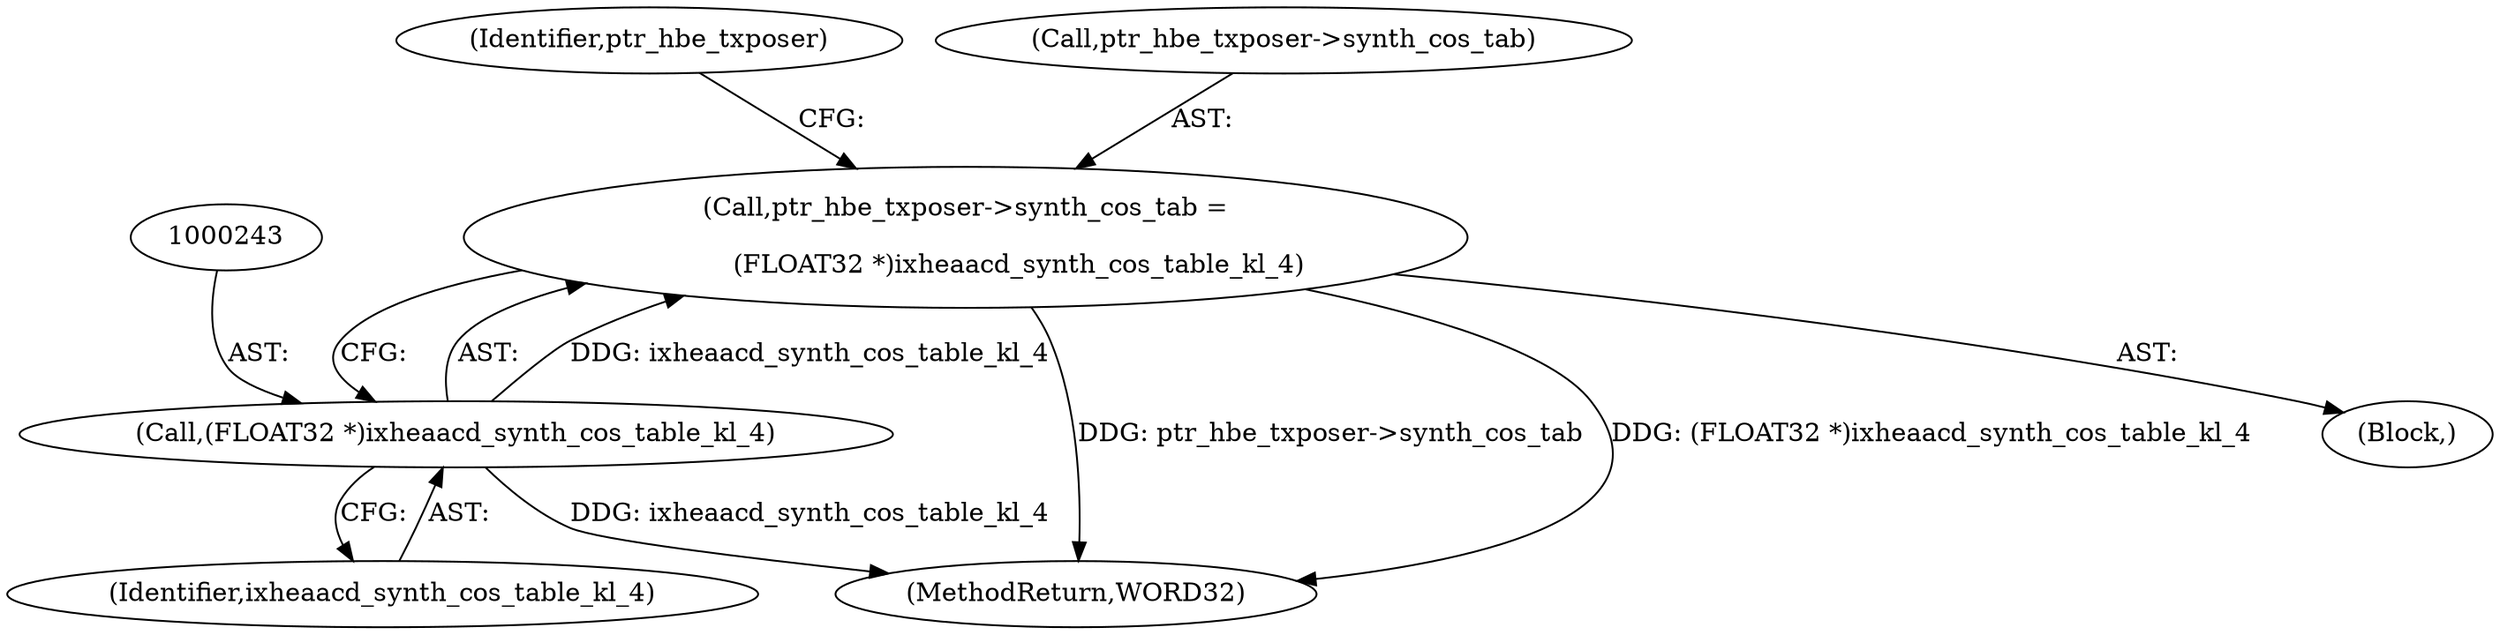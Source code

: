 digraph "0_Android_04e8cd58f075bec5892e369c8deebca9c67e855c_4@pointer" {
"1000238" [label="(Call,ptr_hbe_txposer->synth_cos_tab =\n\n             (FLOAT32 *)ixheaacd_synth_cos_table_kl_4)"];
"1000242" [label="(Call,(FLOAT32 *)ixheaacd_synth_cos_table_kl_4)"];
"1000591" [label="(MethodReturn,WORD32)"];
"1000247" [label="(Identifier,ptr_hbe_txposer)"];
"1000236" [label="(Block,)"];
"1000238" [label="(Call,ptr_hbe_txposer->synth_cos_tab =\n\n             (FLOAT32 *)ixheaacd_synth_cos_table_kl_4)"];
"1000244" [label="(Identifier,ixheaacd_synth_cos_table_kl_4)"];
"1000239" [label="(Call,ptr_hbe_txposer->synth_cos_tab)"];
"1000242" [label="(Call,(FLOAT32 *)ixheaacd_synth_cos_table_kl_4)"];
"1000238" -> "1000236"  [label="AST: "];
"1000238" -> "1000242"  [label="CFG: "];
"1000239" -> "1000238"  [label="AST: "];
"1000242" -> "1000238"  [label="AST: "];
"1000247" -> "1000238"  [label="CFG: "];
"1000238" -> "1000591"  [label="DDG: ptr_hbe_txposer->synth_cos_tab"];
"1000238" -> "1000591"  [label="DDG: (FLOAT32 *)ixheaacd_synth_cos_table_kl_4"];
"1000242" -> "1000238"  [label="DDG: ixheaacd_synth_cos_table_kl_4"];
"1000242" -> "1000244"  [label="CFG: "];
"1000243" -> "1000242"  [label="AST: "];
"1000244" -> "1000242"  [label="AST: "];
"1000242" -> "1000591"  [label="DDG: ixheaacd_synth_cos_table_kl_4"];
}
